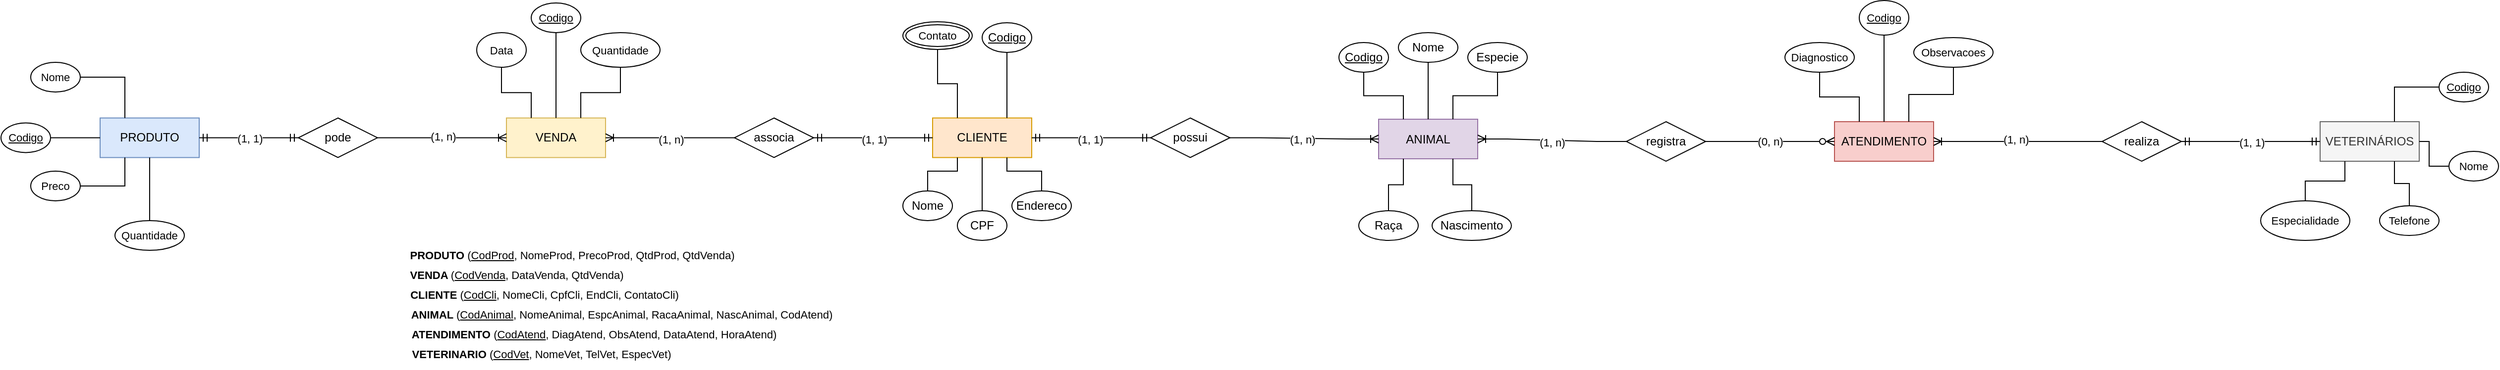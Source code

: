 <mxfile version="28.2.5">
  <diagram name="Página-1" id="xOijUINg0CkCP12dgnyZ">
    <mxGraphModel dx="3376" dy="2189" grid="1" gridSize="10" guides="1" tooltips="1" connect="1" arrows="1" fold="1" page="1" pageScale="1" pageWidth="827" pageHeight="1169" math="0" shadow="0">
      <root>
        <mxCell id="0" />
        <mxCell id="1" parent="0" />
        <mxCell id="mYBLWDvzokNKzUCA3n3M-1" value="CLIENTE" style="whiteSpace=wrap;html=1;align=center;fillColor=#ffe6cc;strokeColor=#d79b00;" vertex="1" parent="1">
          <mxGeometry x="-90" y="96.25" width="100" height="40" as="geometry" />
        </mxCell>
        <mxCell id="mYBLWDvzokNKzUCA3n3M-2" value="ANIMAL" style="whiteSpace=wrap;html=1;align=center;fillColor=#e1d5e7;strokeColor=#9673a6;" vertex="1" parent="1">
          <mxGeometry x="360" y="97.5" width="100" height="40" as="geometry" />
        </mxCell>
        <mxCell id="mYBLWDvzokNKzUCA3n3M-4" value="VETERINÁRIOS" style="whiteSpace=wrap;html=1;align=center;fillColor=#f5f5f5;fontColor=#333333;strokeColor=#666666;" vertex="1" parent="1">
          <mxGeometry x="1310" y="100" width="100" height="40" as="geometry" />
        </mxCell>
        <mxCell id="mYBLWDvzokNKzUCA3n3M-5" value="ATENDIMENTO" style="whiteSpace=wrap;html=1;align=center;fillColor=#f8cecc;strokeColor=#b85450;" vertex="1" parent="1">
          <mxGeometry x="820" y="100" width="100" height="40" as="geometry" />
        </mxCell>
        <mxCell id="mYBLWDvzokNKzUCA3n3M-6" value="PRODUTO" style="whiteSpace=wrap;html=1;align=center;fillColor=#dae8fc;strokeColor=#6c8ebf;" vertex="1" parent="1">
          <mxGeometry x="-930" y="96.25" width="100" height="40" as="geometry" />
        </mxCell>
        <mxCell id="mYBLWDvzokNKzUCA3n3M-7" value="VENDA" style="whiteSpace=wrap;html=1;align=center;fillColor=#fff2cc;strokeColor=#d6b656;" vertex="1" parent="1">
          <mxGeometry x="-520" y="96.25" width="100" height="40" as="geometry" />
        </mxCell>
        <mxCell id="mYBLWDvzokNKzUCA3n3M-8" value="possui" style="shape=rhombus;perimeter=rhombusPerimeter;whiteSpace=wrap;html=1;align=center;" vertex="1" parent="1">
          <mxGeometry x="130" y="96.25" width="80" height="40" as="geometry" />
        </mxCell>
        <mxCell id="mYBLWDvzokNKzUCA3n3M-9" value="" style="edgeStyle=entityRelationEdgeStyle;fontSize=12;html=1;endArrow=ERoneToMany;rounded=0;entryX=0;entryY=0.5;entryDx=0;entryDy=0;exitX=1;exitY=0.5;exitDx=0;exitDy=0;" edge="1" parent="1" source="mYBLWDvzokNKzUCA3n3M-8" target="mYBLWDvzokNKzUCA3n3M-2">
          <mxGeometry width="100" height="100" relative="1" as="geometry">
            <mxPoint x="180" y="267.5" as="sourcePoint" />
            <mxPoint x="280" y="167.5" as="targetPoint" />
          </mxGeometry>
        </mxCell>
        <mxCell id="mYBLWDvzokNKzUCA3n3M-12" value="(1, n)" style="edgeLabel;html=1;align=center;verticalAlign=middle;resizable=0;points=[];" vertex="1" connectable="0" parent="mYBLWDvzokNKzUCA3n3M-9">
          <mxGeometry x="-0.024" y="-1" relative="1" as="geometry">
            <mxPoint as="offset" />
          </mxGeometry>
        </mxCell>
        <mxCell id="mYBLWDvzokNKzUCA3n3M-10" value="" style="edgeStyle=entityRelationEdgeStyle;fontSize=12;html=1;endArrow=ERmandOne;startArrow=ERmandOne;rounded=0;entryX=0;entryY=0.5;entryDx=0;entryDy=0;exitX=1;exitY=0.5;exitDx=0;exitDy=0;" edge="1" parent="1" source="mYBLWDvzokNKzUCA3n3M-1" target="mYBLWDvzokNKzUCA3n3M-8">
          <mxGeometry width="100" height="100" relative="1" as="geometry">
            <mxPoint y="236.25" as="sourcePoint" />
            <mxPoint x="100" y="136.25" as="targetPoint" />
          </mxGeometry>
        </mxCell>
        <mxCell id="mYBLWDvzokNKzUCA3n3M-11" value="(1, 1)" style="edgeLabel;html=1;align=center;verticalAlign=middle;resizable=0;points=[];" vertex="1" connectable="0" parent="mYBLWDvzokNKzUCA3n3M-10">
          <mxGeometry x="-0.022" y="-1" relative="1" as="geometry">
            <mxPoint as="offset" />
          </mxGeometry>
        </mxCell>
        <mxCell id="mYBLWDvzokNKzUCA3n3M-13" value="registra" style="shape=rhombus;perimeter=rhombusPerimeter;whiteSpace=wrap;html=1;align=center;" vertex="1" parent="1">
          <mxGeometry x="610" y="100" width="80" height="40" as="geometry" />
        </mxCell>
        <mxCell id="mYBLWDvzokNKzUCA3n3M-14" value="" style="edgeStyle=entityRelationEdgeStyle;fontSize=12;html=1;endArrow=ERzeroToMany;endFill=1;rounded=0;entryX=0;entryY=0.5;entryDx=0;entryDy=0;exitX=1;exitY=0.5;exitDx=0;exitDy=0;" edge="1" parent="1" source="mYBLWDvzokNKzUCA3n3M-13" target="mYBLWDvzokNKzUCA3n3M-5">
          <mxGeometry width="100" height="100" relative="1" as="geometry">
            <mxPoint x="500.0" y="260" as="sourcePoint" />
            <mxPoint x="720.0" y="220" as="targetPoint" />
          </mxGeometry>
        </mxCell>
        <mxCell id="mYBLWDvzokNKzUCA3n3M-15" value="(0, n)" style="edgeLabel;html=1;align=center;verticalAlign=middle;resizable=0;points=[];" vertex="1" connectable="0" parent="mYBLWDvzokNKzUCA3n3M-14">
          <mxGeometry x="-0.006" relative="1" as="geometry">
            <mxPoint as="offset" />
          </mxGeometry>
        </mxCell>
        <mxCell id="mYBLWDvzokNKzUCA3n3M-16" value="" style="edgeStyle=entityRelationEdgeStyle;fontSize=12;html=1;endArrow=ERoneToMany;rounded=0;entryX=1;entryY=0.5;entryDx=0;entryDy=0;exitX=0;exitY=0.5;exitDx=0;exitDy=0;" edge="1" parent="1" source="mYBLWDvzokNKzUCA3n3M-13" target="mYBLWDvzokNKzUCA3n3M-2">
          <mxGeometry width="100" height="100" relative="1" as="geometry">
            <mxPoint x="610.0" y="190" as="sourcePoint" />
            <mxPoint x="410.0" y="230" as="targetPoint" />
          </mxGeometry>
        </mxCell>
        <mxCell id="mYBLWDvzokNKzUCA3n3M-17" value="(1, n)" style="edgeLabel;html=1;align=center;verticalAlign=middle;resizable=0;points=[];" vertex="1" connectable="0" parent="mYBLWDvzokNKzUCA3n3M-16">
          <mxGeometry x="0.006" y="2" relative="1" as="geometry">
            <mxPoint as="offset" />
          </mxGeometry>
        </mxCell>
        <mxCell id="mYBLWDvzokNKzUCA3n3M-18" style="edgeStyle=orthogonalEdgeStyle;rounded=0;orthogonalLoop=1;jettySize=auto;html=1;exitX=0.5;exitY=1;exitDx=0;exitDy=0;" edge="1" parent="1" source="mYBLWDvzokNKzUCA3n3M-8" target="mYBLWDvzokNKzUCA3n3M-8">
          <mxGeometry relative="1" as="geometry" />
        </mxCell>
        <mxCell id="mYBLWDvzokNKzUCA3n3M-19" value="associa" style="shape=rhombus;perimeter=rhombusPerimeter;whiteSpace=wrap;html=1;align=center;" vertex="1" parent="1">
          <mxGeometry x="-290" y="96.25" width="80" height="40" as="geometry" />
        </mxCell>
        <mxCell id="mYBLWDvzokNKzUCA3n3M-20" value="" style="edgeStyle=entityRelationEdgeStyle;fontSize=12;html=1;endArrow=ERmandOne;startArrow=ERmandOne;rounded=0;entryX=0;entryY=0.5;entryDx=0;entryDy=0;exitX=1;exitY=0.5;exitDx=0;exitDy=0;" edge="1" parent="1" source="mYBLWDvzokNKzUCA3n3M-19" target="mYBLWDvzokNKzUCA3n3M-1">
          <mxGeometry width="100" height="100" relative="1" as="geometry">
            <mxPoint x="-260" y="215.54" as="sourcePoint" />
            <mxPoint x="-40.0" y="215.54" as="targetPoint" />
          </mxGeometry>
        </mxCell>
        <mxCell id="mYBLWDvzokNKzUCA3n3M-21" value="(1, 1)" style="edgeLabel;html=1;align=center;verticalAlign=middle;resizable=0;points=[];" vertex="1" connectable="0" parent="mYBLWDvzokNKzUCA3n3M-20">
          <mxGeometry x="0.007" y="-1" relative="1" as="geometry">
            <mxPoint as="offset" />
          </mxGeometry>
        </mxCell>
        <mxCell id="mYBLWDvzokNKzUCA3n3M-22" value="" style="edgeStyle=entityRelationEdgeStyle;fontSize=12;html=1;endArrow=ERoneToMany;rounded=0;entryX=1;entryY=0.5;entryDx=0;entryDy=0;exitX=0;exitY=0.5;exitDx=0;exitDy=0;" edge="1" parent="1" source="mYBLWDvzokNKzUCA3n3M-19" target="mYBLWDvzokNKzUCA3n3M-7">
          <mxGeometry width="100" height="100" relative="1" as="geometry">
            <mxPoint x="-220" y="196.25" as="sourcePoint" />
            <mxPoint x="-450" y="166.25" as="targetPoint" />
          </mxGeometry>
        </mxCell>
        <mxCell id="mYBLWDvzokNKzUCA3n3M-23" value="(1, n)" style="edgeLabel;html=1;align=center;verticalAlign=middle;resizable=0;points=[];" vertex="1" connectable="0" parent="mYBLWDvzokNKzUCA3n3M-22">
          <mxGeometry x="-0.017" y="1" relative="1" as="geometry">
            <mxPoint as="offset" />
          </mxGeometry>
        </mxCell>
        <mxCell id="mYBLWDvzokNKzUCA3n3M-24" value="realiza" style="shape=rhombus;perimeter=rhombusPerimeter;whiteSpace=wrap;html=1;align=center;" vertex="1" parent="1">
          <mxGeometry x="1090" y="100" width="80" height="40" as="geometry" />
        </mxCell>
        <mxCell id="mYBLWDvzokNKzUCA3n3M-26" value="" style="edgeStyle=entityRelationEdgeStyle;fontSize=12;html=1;endArrow=ERoneToMany;rounded=0;entryX=1;entryY=0.5;entryDx=0;entryDy=0;exitX=0;exitY=0.5;exitDx=0;exitDy=0;" edge="1" parent="1" source="mYBLWDvzokNKzUCA3n3M-24" target="mYBLWDvzokNKzUCA3n3M-5">
          <mxGeometry width="100" height="100" relative="1" as="geometry">
            <mxPoint x="1020.0" y="200" as="sourcePoint" />
            <mxPoint x="760.0" y="240" as="targetPoint" />
          </mxGeometry>
        </mxCell>
        <mxCell id="mYBLWDvzokNKzUCA3n3M-27" value="(1, n)" style="edgeLabel;html=1;align=center;verticalAlign=middle;resizable=0;points=[];" vertex="1" connectable="0" parent="mYBLWDvzokNKzUCA3n3M-26">
          <mxGeometry x="0.024" y="-2" relative="1" as="geometry">
            <mxPoint as="offset" />
          </mxGeometry>
        </mxCell>
        <mxCell id="mYBLWDvzokNKzUCA3n3M-28" value="" style="edgeStyle=entityRelationEdgeStyle;fontSize=12;html=1;endArrow=ERmandOne;startArrow=ERmandOne;rounded=0;entryX=1;entryY=0.5;entryDx=0;entryDy=0;exitX=0;exitY=0.5;exitDx=0;exitDy=0;" edge="1" parent="1" source="mYBLWDvzokNKzUCA3n3M-4" target="mYBLWDvzokNKzUCA3n3M-24">
          <mxGeometry width="100" height="100" relative="1" as="geometry">
            <mxPoint x="1280" y="180" as="sourcePoint" />
            <mxPoint x="1050.0" y="220" as="targetPoint" />
          </mxGeometry>
        </mxCell>
        <mxCell id="mYBLWDvzokNKzUCA3n3M-29" value="(1, 1)" style="edgeLabel;html=1;align=center;verticalAlign=middle;resizable=0;points=[];" vertex="1" connectable="0" parent="mYBLWDvzokNKzUCA3n3M-28">
          <mxGeometry x="-0.015" y="1" relative="1" as="geometry">
            <mxPoint as="offset" />
          </mxGeometry>
        </mxCell>
        <mxCell id="mYBLWDvzokNKzUCA3n3M-30" value="pode" style="shape=rhombus;perimeter=rhombusPerimeter;whiteSpace=wrap;html=1;align=center;" vertex="1" parent="1">
          <mxGeometry x="-730" y="96.25" width="80" height="40" as="geometry" />
        </mxCell>
        <mxCell id="mYBLWDvzokNKzUCA3n3M-32" value="" style="edgeStyle=entityRelationEdgeStyle;fontSize=12;html=1;endArrow=ERoneToMany;rounded=0;entryX=0;entryY=0.5;entryDx=0;entryDy=0;exitX=1;exitY=0.5;exitDx=0;exitDy=0;" edge="1" parent="1" source="mYBLWDvzokNKzUCA3n3M-30" target="mYBLWDvzokNKzUCA3n3M-7">
          <mxGeometry width="100" height="100" relative="1" as="geometry">
            <mxPoint x="-815" y="136.25" as="sourcePoint" />
            <mxPoint x="-585" y="86.25" as="targetPoint" />
          </mxGeometry>
        </mxCell>
        <mxCell id="mYBLWDvzokNKzUCA3n3M-33" value="(1, n)" style="edgeLabel;html=1;align=center;verticalAlign=middle;resizable=0;points=[];" vertex="1" connectable="0" parent="mYBLWDvzokNKzUCA3n3M-32">
          <mxGeometry x="0.005" y="2" relative="1" as="geometry">
            <mxPoint as="offset" />
          </mxGeometry>
        </mxCell>
        <mxCell id="mYBLWDvzokNKzUCA3n3M-34" value="" style="edgeStyle=entityRelationEdgeStyle;fontSize=12;html=1;endArrow=ERmandOne;startArrow=ERmandOne;rounded=0;entryX=0;entryY=0.5;entryDx=0;entryDy=0;exitX=1;exitY=0.5;exitDx=0;exitDy=0;" edge="1" parent="1" source="mYBLWDvzokNKzUCA3n3M-6" target="mYBLWDvzokNKzUCA3n3M-30">
          <mxGeometry width="100" height="100" relative="1" as="geometry">
            <mxPoint x="-857" y="211.25" as="sourcePoint" />
            <mxPoint x="-690" y="221.25" as="targetPoint" />
          </mxGeometry>
        </mxCell>
        <mxCell id="mYBLWDvzokNKzUCA3n3M-35" value="(1, 1)" style="edgeLabel;html=1;align=center;verticalAlign=middle;resizable=0;points=[];" vertex="1" connectable="0" parent="mYBLWDvzokNKzUCA3n3M-34">
          <mxGeometry x="0.017" relative="1" as="geometry">
            <mxPoint as="offset" />
          </mxGeometry>
        </mxCell>
        <mxCell id="mYBLWDvzokNKzUCA3n3M-43" style="edgeStyle=orthogonalEdgeStyle;shape=connector;rounded=0;orthogonalLoop=1;jettySize=auto;html=1;entryX=0.25;entryY=1;entryDx=0;entryDy=0;strokeColor=default;align=center;verticalAlign=middle;fontFamily=Helvetica;fontSize=11;fontColor=default;labelBackgroundColor=default;endArrow=none;endFill=0;" edge="1" parent="1" source="mYBLWDvzokNKzUCA3n3M-37" target="mYBLWDvzokNKzUCA3n3M-1">
          <mxGeometry relative="1" as="geometry" />
        </mxCell>
        <mxCell id="mYBLWDvzokNKzUCA3n3M-37" value="Nome" style="ellipse;whiteSpace=wrap;html=1;align=center;" vertex="1" parent="1">
          <mxGeometry x="-120" y="170" width="50" height="30" as="geometry" />
        </mxCell>
        <mxCell id="mYBLWDvzokNKzUCA3n3M-41" style="edgeStyle=orthogonalEdgeStyle;rounded=0;orthogonalLoop=1;jettySize=auto;html=1;entryX=0.75;entryY=0;entryDx=0;entryDy=0;endArrow=none;endFill=0;" edge="1" parent="1" source="mYBLWDvzokNKzUCA3n3M-38" target="mYBLWDvzokNKzUCA3n3M-1">
          <mxGeometry relative="1" as="geometry">
            <mxPoint x="-40" y="22.0" as="sourcePoint" />
            <mxPoint x="-40" y="98.25" as="targetPoint" />
          </mxGeometry>
        </mxCell>
        <mxCell id="mYBLWDvzokNKzUCA3n3M-42" style="edgeStyle=orthogonalEdgeStyle;shape=connector;rounded=0;orthogonalLoop=1;jettySize=auto;html=1;entryX=0.5;entryY=1;entryDx=0;entryDy=0;strokeColor=default;align=center;verticalAlign=middle;fontFamily=Helvetica;fontSize=11;fontColor=default;labelBackgroundColor=default;endArrow=none;endFill=0;" edge="1" parent="1" source="mYBLWDvzokNKzUCA3n3M-39" target="mYBLWDvzokNKzUCA3n3M-1">
          <mxGeometry relative="1" as="geometry" />
        </mxCell>
        <mxCell id="mYBLWDvzokNKzUCA3n3M-39" value="CPF" style="ellipse;whiteSpace=wrap;html=1;align=center;" vertex="1" parent="1">
          <mxGeometry x="-65" y="190" width="50" height="30" as="geometry" />
        </mxCell>
        <mxCell id="mYBLWDvzokNKzUCA3n3M-44" style="edgeStyle=orthogonalEdgeStyle;shape=connector;rounded=0;orthogonalLoop=1;jettySize=auto;html=1;entryX=0.75;entryY=1;entryDx=0;entryDy=0;strokeColor=default;align=center;verticalAlign=middle;fontFamily=Helvetica;fontSize=11;fontColor=default;labelBackgroundColor=default;endArrow=none;endFill=0;" edge="1" parent="1" source="mYBLWDvzokNKzUCA3n3M-40" target="mYBLWDvzokNKzUCA3n3M-1">
          <mxGeometry relative="1" as="geometry" />
        </mxCell>
        <mxCell id="mYBLWDvzokNKzUCA3n3M-40" value="Endereco" style="ellipse;whiteSpace=wrap;html=1;align=center;" vertex="1" parent="1">
          <mxGeometry x="-10" y="170" width="60" height="30" as="geometry" />
        </mxCell>
        <mxCell id="mYBLWDvzokNKzUCA3n3M-38" value="Codigo" style="ellipse;whiteSpace=wrap;html=1;align=center;fontStyle=4;" vertex="1" parent="1">
          <mxGeometry x="-40" width="50" height="30" as="geometry" />
        </mxCell>
        <mxCell id="mYBLWDvzokNKzUCA3n3M-58" style="edgeStyle=orthogonalEdgeStyle;shape=connector;rounded=0;orthogonalLoop=1;jettySize=auto;html=1;entryX=0.25;entryY=0;entryDx=0;entryDy=0;strokeColor=default;align=center;verticalAlign=middle;fontFamily=Helvetica;fontSize=11;fontColor=default;labelBackgroundColor=default;endArrow=none;endFill=0;" edge="1" parent="1" source="mYBLWDvzokNKzUCA3n3M-53" target="mYBLWDvzokNKzUCA3n3M-2">
          <mxGeometry relative="1" as="geometry" />
        </mxCell>
        <mxCell id="mYBLWDvzokNKzUCA3n3M-53" value="Codigo" style="ellipse;whiteSpace=wrap;html=1;align=center;fontStyle=4;" vertex="1" parent="1">
          <mxGeometry x="320" y="20" width="50" height="30" as="geometry" />
        </mxCell>
        <mxCell id="mYBLWDvzokNKzUCA3n3M-59" style="edgeStyle=orthogonalEdgeStyle;shape=connector;rounded=0;orthogonalLoop=1;jettySize=auto;html=1;entryX=0.5;entryY=0;entryDx=0;entryDy=0;strokeColor=default;align=center;verticalAlign=middle;fontFamily=Helvetica;fontSize=11;fontColor=default;labelBackgroundColor=default;endArrow=none;endFill=0;" edge="1" parent="1" source="mYBLWDvzokNKzUCA3n3M-54" target="mYBLWDvzokNKzUCA3n3M-2">
          <mxGeometry relative="1" as="geometry" />
        </mxCell>
        <mxCell id="mYBLWDvzokNKzUCA3n3M-54" value="Nome" style="ellipse;whiteSpace=wrap;html=1;align=center;" vertex="1" parent="1">
          <mxGeometry x="380" y="10" width="60" height="30" as="geometry" />
        </mxCell>
        <mxCell id="mYBLWDvzokNKzUCA3n3M-60" style="edgeStyle=orthogonalEdgeStyle;shape=connector;rounded=0;orthogonalLoop=1;jettySize=auto;html=1;entryX=0.75;entryY=0;entryDx=0;entryDy=0;strokeColor=default;align=center;verticalAlign=middle;fontFamily=Helvetica;fontSize=11;fontColor=default;labelBackgroundColor=default;endArrow=none;endFill=0;" edge="1" parent="1" source="mYBLWDvzokNKzUCA3n3M-55" target="mYBLWDvzokNKzUCA3n3M-2">
          <mxGeometry relative="1" as="geometry" />
        </mxCell>
        <mxCell id="mYBLWDvzokNKzUCA3n3M-55" value="Especie" style="ellipse;whiteSpace=wrap;html=1;align=center;" vertex="1" parent="1">
          <mxGeometry x="450" y="20" width="60" height="30" as="geometry" />
        </mxCell>
        <mxCell id="mYBLWDvzokNKzUCA3n3M-61" style="edgeStyle=orthogonalEdgeStyle;shape=connector;rounded=0;orthogonalLoop=1;jettySize=auto;html=1;entryX=0.25;entryY=1;entryDx=0;entryDy=0;strokeColor=default;align=center;verticalAlign=middle;fontFamily=Helvetica;fontSize=11;fontColor=default;labelBackgroundColor=default;endArrow=none;endFill=0;" edge="1" parent="1" source="mYBLWDvzokNKzUCA3n3M-56" target="mYBLWDvzokNKzUCA3n3M-2">
          <mxGeometry relative="1" as="geometry" />
        </mxCell>
        <mxCell id="mYBLWDvzokNKzUCA3n3M-56" value="Raça" style="ellipse;whiteSpace=wrap;html=1;align=center;" vertex="1" parent="1">
          <mxGeometry x="340" y="190" width="60" height="30" as="geometry" />
        </mxCell>
        <mxCell id="mYBLWDvzokNKzUCA3n3M-62" style="edgeStyle=orthogonalEdgeStyle;shape=connector;rounded=0;orthogonalLoop=1;jettySize=auto;html=1;entryX=0.75;entryY=1;entryDx=0;entryDy=0;strokeColor=default;align=center;verticalAlign=middle;fontFamily=Helvetica;fontSize=11;fontColor=default;labelBackgroundColor=default;endArrow=none;endFill=0;" edge="1" parent="1" source="mYBLWDvzokNKzUCA3n3M-57" target="mYBLWDvzokNKzUCA3n3M-2">
          <mxGeometry relative="1" as="geometry" />
        </mxCell>
        <mxCell id="mYBLWDvzokNKzUCA3n3M-57" value="Nascimento" style="ellipse;whiteSpace=wrap;html=1;align=center;" vertex="1" parent="1">
          <mxGeometry x="414" y="190" width="80" height="30" as="geometry" />
        </mxCell>
        <mxCell id="mYBLWDvzokNKzUCA3n3M-68" style="edgeStyle=orthogonalEdgeStyle;shape=connector;rounded=0;orthogonalLoop=1;jettySize=auto;html=1;entryX=0.75;entryY=0;entryDx=0;entryDy=0;strokeColor=default;align=center;verticalAlign=middle;fontFamily=Helvetica;fontSize=11;fontColor=default;labelBackgroundColor=default;endArrow=none;endFill=0;" edge="1" parent="1" source="mYBLWDvzokNKzUCA3n3M-63" target="mYBLWDvzokNKzUCA3n3M-4">
          <mxGeometry relative="1" as="geometry" />
        </mxCell>
        <mxCell id="mYBLWDvzokNKzUCA3n3M-63" value="Codigo" style="ellipse;whiteSpace=wrap;html=1;align=center;fontStyle=4;fontFamily=Helvetica;fontSize=11;fontColor=default;labelBackgroundColor=default;" vertex="1" parent="1">
          <mxGeometry x="1430" y="50" width="50" height="30" as="geometry" />
        </mxCell>
        <mxCell id="mYBLWDvzokNKzUCA3n3M-67" style="edgeStyle=orthogonalEdgeStyle;shape=connector;rounded=0;orthogonalLoop=1;jettySize=auto;html=1;entryX=1;entryY=0.5;entryDx=0;entryDy=0;strokeColor=default;align=center;verticalAlign=middle;fontFamily=Helvetica;fontSize=11;fontColor=default;labelBackgroundColor=default;endArrow=none;endFill=0;" edge="1" parent="1" source="mYBLWDvzokNKzUCA3n3M-64" target="mYBLWDvzokNKzUCA3n3M-4">
          <mxGeometry relative="1" as="geometry" />
        </mxCell>
        <mxCell id="mYBLWDvzokNKzUCA3n3M-64" value="Nome" style="ellipse;whiteSpace=wrap;html=1;align=center;fontFamily=Helvetica;fontSize=11;fontColor=default;labelBackgroundColor=default;" vertex="1" parent="1">
          <mxGeometry x="1440" y="130" width="50" height="30" as="geometry" />
        </mxCell>
        <mxCell id="mYBLWDvzokNKzUCA3n3M-69" style="edgeStyle=orthogonalEdgeStyle;shape=connector;rounded=0;orthogonalLoop=1;jettySize=auto;html=1;entryX=0.75;entryY=1;entryDx=0;entryDy=0;strokeColor=default;align=center;verticalAlign=middle;fontFamily=Helvetica;fontSize=11;fontColor=default;labelBackgroundColor=default;endArrow=none;endFill=0;" edge="1" parent="1" source="mYBLWDvzokNKzUCA3n3M-65" target="mYBLWDvzokNKzUCA3n3M-4">
          <mxGeometry relative="1" as="geometry" />
        </mxCell>
        <mxCell id="mYBLWDvzokNKzUCA3n3M-65" value="Telefone" style="ellipse;whiteSpace=wrap;html=1;align=center;fontFamily=Helvetica;fontSize=11;fontColor=default;labelBackgroundColor=default;" vertex="1" parent="1">
          <mxGeometry x="1370" y="185" width="60" height="30" as="geometry" />
        </mxCell>
        <mxCell id="mYBLWDvzokNKzUCA3n3M-70" style="edgeStyle=orthogonalEdgeStyle;shape=connector;rounded=0;orthogonalLoop=1;jettySize=auto;html=1;entryX=0.25;entryY=1;entryDx=0;entryDy=0;strokeColor=default;align=center;verticalAlign=middle;fontFamily=Helvetica;fontSize=11;fontColor=default;labelBackgroundColor=default;endArrow=none;endFill=0;" edge="1" parent="1" source="mYBLWDvzokNKzUCA3n3M-66" target="mYBLWDvzokNKzUCA3n3M-4">
          <mxGeometry relative="1" as="geometry" />
        </mxCell>
        <mxCell id="mYBLWDvzokNKzUCA3n3M-66" value="Especialidade" style="ellipse;whiteSpace=wrap;html=1;align=center;fontFamily=Helvetica;fontSize=11;fontColor=default;labelBackgroundColor=default;" vertex="1" parent="1">
          <mxGeometry x="1250" y="180" width="90" height="40" as="geometry" />
        </mxCell>
        <mxCell id="mYBLWDvzokNKzUCA3n3M-78" style="edgeStyle=orthogonalEdgeStyle;shape=connector;rounded=0;orthogonalLoop=1;jettySize=auto;html=1;entryX=0.25;entryY=0;entryDx=0;entryDy=0;strokeColor=default;align=center;verticalAlign=middle;fontFamily=Helvetica;fontSize=11;fontColor=default;labelBackgroundColor=default;endArrow=none;endFill=0;" edge="1" parent="1" source="mYBLWDvzokNKzUCA3n3M-76" target="mYBLWDvzokNKzUCA3n3M-5">
          <mxGeometry relative="1" as="geometry" />
        </mxCell>
        <mxCell id="mYBLWDvzokNKzUCA3n3M-76" value="Diagnostico" style="ellipse;whiteSpace=wrap;html=1;align=center;fontFamily=Helvetica;fontSize=11;fontColor=default;labelBackgroundColor=default;" vertex="1" parent="1">
          <mxGeometry x="770" y="20" width="70" height="30" as="geometry" />
        </mxCell>
        <mxCell id="mYBLWDvzokNKzUCA3n3M-79" style="edgeStyle=orthogonalEdgeStyle;shape=connector;rounded=0;orthogonalLoop=1;jettySize=auto;html=1;entryX=0.75;entryY=0;entryDx=0;entryDy=0;strokeColor=default;align=center;verticalAlign=middle;fontFamily=Helvetica;fontSize=11;fontColor=default;labelBackgroundColor=default;endArrow=none;endFill=0;" edge="1" parent="1" source="mYBLWDvzokNKzUCA3n3M-77" target="mYBLWDvzokNKzUCA3n3M-5">
          <mxGeometry relative="1" as="geometry" />
        </mxCell>
        <mxCell id="mYBLWDvzokNKzUCA3n3M-77" value="Observacoes" style="ellipse;whiteSpace=wrap;html=1;align=center;fontFamily=Helvetica;fontSize=11;fontColor=default;labelBackgroundColor=default;" vertex="1" parent="1">
          <mxGeometry x="900" y="15" width="80" height="30" as="geometry" />
        </mxCell>
        <mxCell id="mYBLWDvzokNKzUCA3n3M-84" style="edgeStyle=orthogonalEdgeStyle;shape=connector;rounded=0;orthogonalLoop=1;jettySize=auto;html=1;entryX=0;entryY=0.5;entryDx=0;entryDy=0;strokeColor=default;align=center;verticalAlign=middle;fontFamily=Helvetica;fontSize=11;fontColor=default;labelBackgroundColor=default;endArrow=none;endFill=0;" edge="1" parent="1" source="mYBLWDvzokNKzUCA3n3M-80" target="mYBLWDvzokNKzUCA3n3M-6">
          <mxGeometry relative="1" as="geometry" />
        </mxCell>
        <mxCell id="mYBLWDvzokNKzUCA3n3M-80" value="Codigo" style="ellipse;whiteSpace=wrap;html=1;align=center;fontStyle=4;fontFamily=Helvetica;fontSize=11;fontColor=default;labelBackgroundColor=default;" vertex="1" parent="1">
          <mxGeometry x="-1030" y="101.25" width="50" height="30" as="geometry" />
        </mxCell>
        <mxCell id="mYBLWDvzokNKzUCA3n3M-86" style="edgeStyle=orthogonalEdgeStyle;shape=connector;rounded=0;orthogonalLoop=1;jettySize=auto;html=1;entryX=0.25;entryY=0;entryDx=0;entryDy=0;strokeColor=default;align=center;verticalAlign=middle;fontFamily=Helvetica;fontSize=11;fontColor=default;labelBackgroundColor=default;endArrow=none;endFill=0;" edge="1" parent="1" source="mYBLWDvzokNKzUCA3n3M-81" target="mYBLWDvzokNKzUCA3n3M-6">
          <mxGeometry relative="1" as="geometry" />
        </mxCell>
        <mxCell id="mYBLWDvzokNKzUCA3n3M-81" value="Nome" style="ellipse;whiteSpace=wrap;html=1;align=center;fontFamily=Helvetica;fontSize=11;fontColor=default;labelBackgroundColor=default;" vertex="1" parent="1">
          <mxGeometry x="-1000" y="40" width="50" height="30" as="geometry" />
        </mxCell>
        <mxCell id="mYBLWDvzokNKzUCA3n3M-85" style="edgeStyle=orthogonalEdgeStyle;shape=connector;rounded=0;orthogonalLoop=1;jettySize=auto;html=1;entryX=0.25;entryY=1;entryDx=0;entryDy=0;strokeColor=default;align=center;verticalAlign=middle;fontFamily=Helvetica;fontSize=11;fontColor=default;labelBackgroundColor=default;endArrow=none;endFill=0;" edge="1" parent="1" source="mYBLWDvzokNKzUCA3n3M-82" target="mYBLWDvzokNKzUCA3n3M-6">
          <mxGeometry relative="1" as="geometry" />
        </mxCell>
        <mxCell id="mYBLWDvzokNKzUCA3n3M-82" value="Preco" style="ellipse;whiteSpace=wrap;html=1;align=center;fontFamily=Helvetica;fontSize=11;fontColor=default;labelBackgroundColor=default;" vertex="1" parent="1">
          <mxGeometry x="-1000" y="150" width="50" height="30" as="geometry" />
        </mxCell>
        <mxCell id="mYBLWDvzokNKzUCA3n3M-87" style="edgeStyle=orthogonalEdgeStyle;shape=connector;rounded=0;orthogonalLoop=1;jettySize=auto;html=1;entryX=0.5;entryY=1;entryDx=0;entryDy=0;strokeColor=default;align=center;verticalAlign=middle;fontFamily=Helvetica;fontSize=11;fontColor=default;labelBackgroundColor=default;endArrow=none;endFill=0;" edge="1" parent="1" source="mYBLWDvzokNKzUCA3n3M-83" target="mYBLWDvzokNKzUCA3n3M-6">
          <mxGeometry relative="1" as="geometry" />
        </mxCell>
        <mxCell id="mYBLWDvzokNKzUCA3n3M-83" value="Quantidade" style="ellipse;whiteSpace=wrap;html=1;align=center;fontFamily=Helvetica;fontSize=11;fontColor=default;labelBackgroundColor=default;" vertex="1" parent="1">
          <mxGeometry x="-915" y="200" width="70" height="30" as="geometry" />
        </mxCell>
        <mxCell id="mYBLWDvzokNKzUCA3n3M-91" style="edgeStyle=orthogonalEdgeStyle;shape=connector;rounded=0;orthogonalLoop=1;jettySize=auto;html=1;entryX=0.25;entryY=0;entryDx=0;entryDy=0;strokeColor=default;align=center;verticalAlign=middle;fontFamily=Helvetica;fontSize=11;fontColor=default;labelBackgroundColor=default;endArrow=none;endFill=0;" edge="1" parent="1" source="mYBLWDvzokNKzUCA3n3M-88" target="mYBLWDvzokNKzUCA3n3M-7">
          <mxGeometry relative="1" as="geometry" />
        </mxCell>
        <mxCell id="mYBLWDvzokNKzUCA3n3M-88" value="Data" style="ellipse;whiteSpace=wrap;html=1;align=center;fontFamily=Helvetica;fontSize=11;fontColor=default;labelBackgroundColor=default;" vertex="1" parent="1">
          <mxGeometry x="-550" y="10" width="50" height="35" as="geometry" />
        </mxCell>
        <mxCell id="mYBLWDvzokNKzUCA3n3M-95" style="edgeStyle=orthogonalEdgeStyle;shape=connector;rounded=0;orthogonalLoop=1;jettySize=auto;html=1;entryX=0.75;entryY=0;entryDx=0;entryDy=0;strokeColor=default;align=center;verticalAlign=middle;fontFamily=Helvetica;fontSize=11;fontColor=default;labelBackgroundColor=default;endArrow=none;endFill=0;" edge="1" parent="1" source="mYBLWDvzokNKzUCA3n3M-89" target="mYBLWDvzokNKzUCA3n3M-7">
          <mxGeometry relative="1" as="geometry" />
        </mxCell>
        <mxCell id="mYBLWDvzokNKzUCA3n3M-89" value="Quantidade" style="ellipse;whiteSpace=wrap;html=1;align=center;fontFamily=Helvetica;fontSize=11;fontColor=default;labelBackgroundColor=default;" vertex="1" parent="1">
          <mxGeometry x="-445" y="10" width="80" height="35" as="geometry" />
        </mxCell>
        <mxCell id="mYBLWDvzokNKzUCA3n3M-92" value="&lt;b&gt;PRODUTO &lt;/b&gt;(&lt;u&gt;CodProd&lt;/u&gt;, NomeProd, PrecoProd, QtdProd, QtdVenda)" style="text;html=1;align=center;verticalAlign=middle;resizable=0;points=[];autosize=1;strokeColor=none;fillColor=none;fontFamily=Helvetica;fontSize=11;fontColor=default;labelBackgroundColor=default;" vertex="1" parent="1">
          <mxGeometry x="-629.5" y="220" width="350" height="30" as="geometry" />
        </mxCell>
        <mxCell id="mYBLWDvzokNKzUCA3n3M-93" value="&lt;b&gt;VENDA &lt;/b&gt;(&lt;u&gt;CodVenda&lt;/u&gt;, DataVenda, QtdVenda)" style="text;html=1;align=center;verticalAlign=middle;resizable=0;points=[];autosize=1;strokeColor=none;fillColor=none;fontFamily=Helvetica;fontSize=11;fontColor=default;labelBackgroundColor=default;" vertex="1" parent="1">
          <mxGeometry x="-630.5" y="240" width="240" height="30" as="geometry" />
        </mxCell>
        <mxCell id="mYBLWDvzokNKzUCA3n3M-96" style="edgeStyle=orthogonalEdgeStyle;shape=connector;rounded=0;orthogonalLoop=1;jettySize=auto;html=1;entryX=0.5;entryY=0;entryDx=0;entryDy=0;strokeColor=default;align=center;verticalAlign=middle;fontFamily=Helvetica;fontSize=11;fontColor=default;labelBackgroundColor=default;endArrow=none;endFill=0;" edge="1" parent="1" source="mYBLWDvzokNKzUCA3n3M-94" target="mYBLWDvzokNKzUCA3n3M-7">
          <mxGeometry relative="1" as="geometry" />
        </mxCell>
        <mxCell id="mYBLWDvzokNKzUCA3n3M-94" value="Codigo" style="ellipse;whiteSpace=wrap;html=1;align=center;fontStyle=4;fontFamily=Helvetica;fontSize=11;fontColor=default;labelBackgroundColor=default;" vertex="1" parent="1">
          <mxGeometry x="-495" y="-20" width="50" height="30" as="geometry" />
        </mxCell>
        <mxCell id="mYBLWDvzokNKzUCA3n3M-98" value="&lt;b&gt;CLIENTE &lt;/b&gt;(&lt;u&gt;CodCli&lt;/u&gt;, NomeCli, CpfCli, EndCli, ContatoCli)" style="text;html=1;align=center;verticalAlign=middle;resizable=0;points=[];autosize=1;strokeColor=none;fillColor=none;fontFamily=Helvetica;fontSize=11;fontColor=default;labelBackgroundColor=default;" vertex="1" parent="1">
          <mxGeometry x="-627.5" y="260" width="290" height="30" as="geometry" />
        </mxCell>
        <mxCell id="mYBLWDvzokNKzUCA3n3M-99" value="&lt;b&gt;ANIMAL &lt;/b&gt;(&lt;u&gt;CodAnimal&lt;/u&gt;, NomeAnimal, EspcAnimal, RacaAnimal, NascAnimal, CodAtend)" style="text;html=1;align=center;verticalAlign=middle;resizable=0;points=[];autosize=1;strokeColor=none;fillColor=none;fontFamily=Helvetica;fontSize=11;fontColor=default;labelBackgroundColor=default;" vertex="1" parent="1">
          <mxGeometry x="-629.5" y="280" width="450" height="30" as="geometry" />
        </mxCell>
        <mxCell id="mYBLWDvzokNKzUCA3n3M-101" style="edgeStyle=orthogonalEdgeStyle;shape=connector;rounded=0;orthogonalLoop=1;jettySize=auto;html=1;entryX=0.5;entryY=0;entryDx=0;entryDy=0;strokeColor=default;align=center;verticalAlign=middle;fontFamily=Helvetica;fontSize=11;fontColor=default;labelBackgroundColor=default;endArrow=none;endFill=0;" edge="1" parent="1" source="mYBLWDvzokNKzUCA3n3M-100" target="mYBLWDvzokNKzUCA3n3M-5">
          <mxGeometry relative="1" as="geometry" />
        </mxCell>
        <mxCell id="mYBLWDvzokNKzUCA3n3M-100" value="Codigo" style="ellipse;whiteSpace=wrap;html=1;align=center;fontStyle=4;fontFamily=Helvetica;fontSize=11;fontColor=default;labelBackgroundColor=default;" vertex="1" parent="1">
          <mxGeometry x="845" y="-22.5" width="50" height="35" as="geometry" />
        </mxCell>
        <mxCell id="mYBLWDvzokNKzUCA3n3M-102" value="&lt;b&gt;ATENDIMENTO &lt;/b&gt;(&lt;u&gt;CodAtend&lt;/u&gt;, DiagAtend, ObsAtend, DataAtend, HoraAtend)" style="text;html=1;align=center;verticalAlign=middle;resizable=0;points=[];autosize=1;strokeColor=none;fillColor=none;fontFamily=Helvetica;fontSize=11;fontColor=default;labelBackgroundColor=default;" vertex="1" parent="1">
          <mxGeometry x="-627.5" y="300" width="390" height="30" as="geometry" />
        </mxCell>
        <mxCell id="mYBLWDvzokNKzUCA3n3M-103" value="&lt;b&gt;VETERINARIO &lt;/b&gt;(&lt;u&gt;CodVet&lt;/u&gt;, NomeVet, TelVet, EspecVet)" style="text;html=1;align=center;verticalAlign=middle;resizable=0;points=[];autosize=1;strokeColor=none;fillColor=none;fontFamily=Helvetica;fontSize=11;fontColor=default;labelBackgroundColor=default;" vertex="1" parent="1">
          <mxGeometry x="-625.5" y="320" width="280" height="30" as="geometry" />
        </mxCell>
        <mxCell id="mYBLWDvzokNKzUCA3n3M-105" style="edgeStyle=orthogonalEdgeStyle;shape=connector;rounded=0;orthogonalLoop=1;jettySize=auto;html=1;entryX=0.25;entryY=0;entryDx=0;entryDy=0;strokeColor=default;align=center;verticalAlign=middle;fontFamily=Helvetica;fontSize=11;fontColor=default;labelBackgroundColor=default;endArrow=none;endFill=0;" edge="1" parent="1" source="mYBLWDvzokNKzUCA3n3M-104" target="mYBLWDvzokNKzUCA3n3M-1">
          <mxGeometry relative="1" as="geometry" />
        </mxCell>
        <mxCell id="mYBLWDvzokNKzUCA3n3M-104" value="Contato" style="ellipse;shape=doubleEllipse;margin=3;whiteSpace=wrap;html=1;align=center;fontFamily=Helvetica;fontSize=11;fontColor=default;labelBackgroundColor=default;" vertex="1" parent="1">
          <mxGeometry x="-120" y="-1" width="70" height="28" as="geometry" />
        </mxCell>
      </root>
    </mxGraphModel>
  </diagram>
</mxfile>
